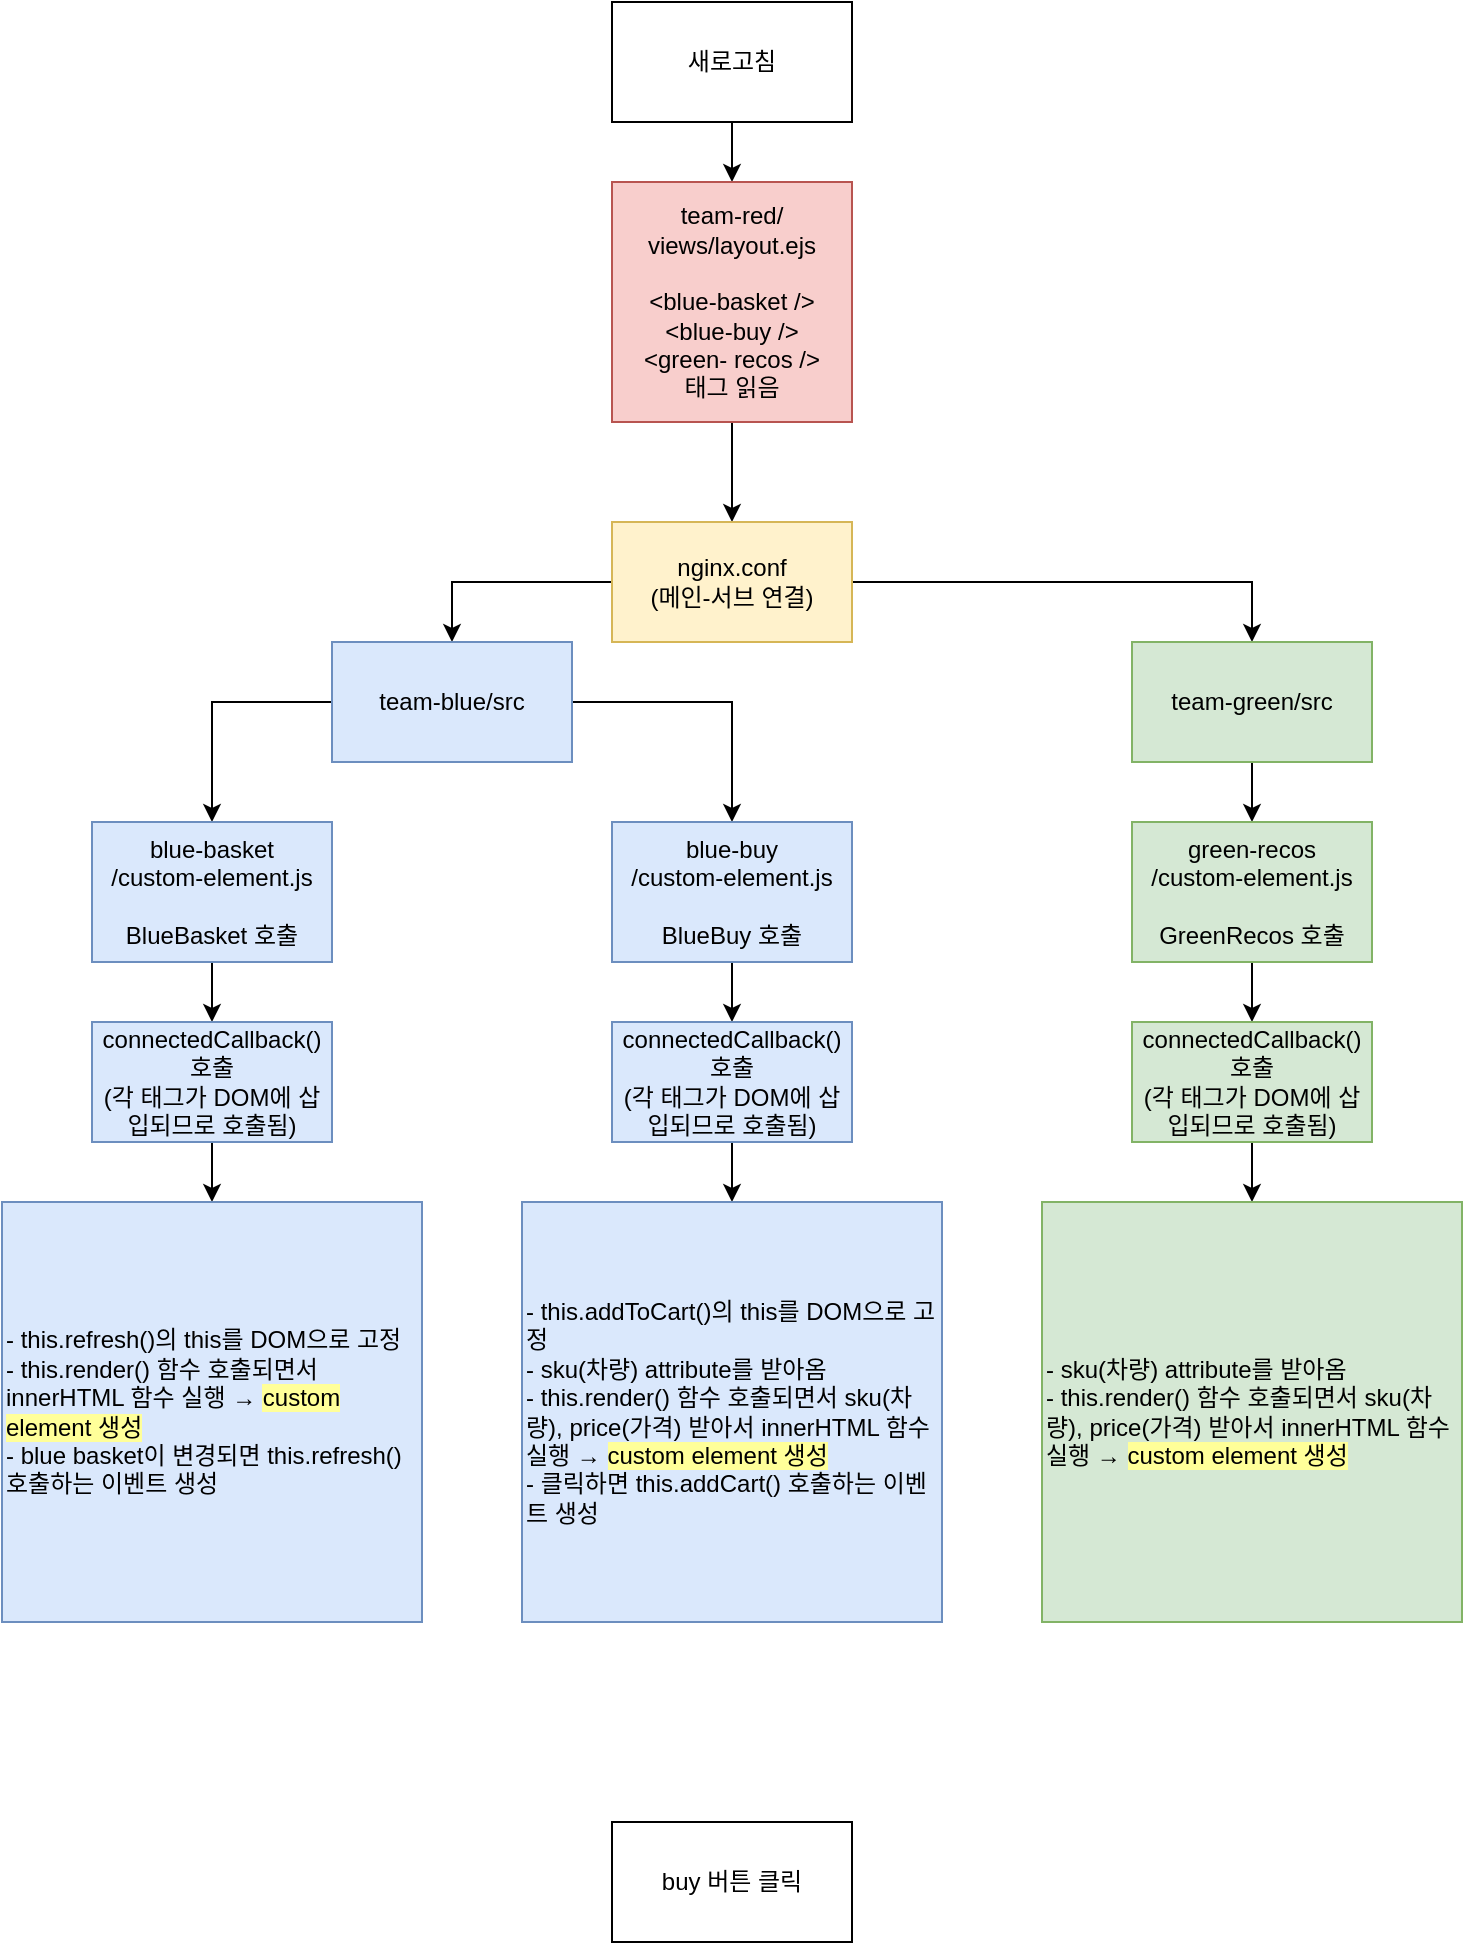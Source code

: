 <mxfile version="14.3.2" type="github">
  <diagram id="ZukU1SbaKjAr5W_pFtFP" name="Page-1">
    <mxGraphModel dx="1038" dy="548" grid="1" gridSize="10" guides="1" tooltips="1" connect="1" arrows="1" fold="1" page="1" pageScale="1" pageWidth="827" pageHeight="3000" math="0" shadow="0">
      <root>
        <mxCell id="0" />
        <mxCell id="1" parent="0" />
        <mxCell id="IQAFBlpfC4yMkr3Lsfib-3" value="" style="edgeStyle=orthogonalEdgeStyle;rounded=0;orthogonalLoop=1;jettySize=auto;html=1;" parent="1" source="IQAFBlpfC4yMkr3Lsfib-1" target="IQAFBlpfC4yMkr3Lsfib-2" edge="1">
          <mxGeometry relative="1" as="geometry" />
        </mxCell>
        <mxCell id="IQAFBlpfC4yMkr3Lsfib-1" value="새로고침" style="rounded=0;whiteSpace=wrap;html=1;" parent="1" vertex="1">
          <mxGeometry x="340" y="10" width="120" height="60" as="geometry" />
        </mxCell>
        <mxCell id="IQAFBlpfC4yMkr3Lsfib-22" style="edgeStyle=orthogonalEdgeStyle;rounded=0;orthogonalLoop=1;jettySize=auto;html=1;entryX=0.5;entryY=0;entryDx=0;entryDy=0;" parent="1" source="IQAFBlpfC4yMkr3Lsfib-2" target="IQAFBlpfC4yMkr3Lsfib-21" edge="1">
          <mxGeometry relative="1" as="geometry" />
        </mxCell>
        <mxCell id="IQAFBlpfC4yMkr3Lsfib-2" value="team-red/&lt;br&gt;views/layout.ejs&lt;br&gt;&lt;br&gt;&amp;lt;blue-basket /&amp;gt;&lt;br&gt;&amp;lt;blue-buy /&amp;gt;&lt;br&gt;&amp;lt;green- recos /&amp;gt;&lt;br&gt;태그 읽음" style="rounded=0;whiteSpace=wrap;html=1;fillColor=#f8cecc;strokeColor=#b85450;" parent="1" vertex="1">
          <mxGeometry x="340" y="100" width="120" height="120" as="geometry" />
        </mxCell>
        <mxCell id="IQAFBlpfC4yMkr3Lsfib-37" style="edgeStyle=orthogonalEdgeStyle;rounded=0;orthogonalLoop=1;jettySize=auto;html=1;entryX=0.5;entryY=0;entryDx=0;entryDy=0;" parent="1" source="IQAFBlpfC4yMkr3Lsfib-21" target="IQAFBlpfC4yMkr3Lsfib-35" edge="1">
          <mxGeometry relative="1" as="geometry" />
        </mxCell>
        <mxCell id="IQAFBlpfC4yMkr3Lsfib-38" style="edgeStyle=orthogonalEdgeStyle;rounded=0;orthogonalLoop=1;jettySize=auto;html=1;entryX=0.5;entryY=0;entryDx=0;entryDy=0;" parent="1" source="IQAFBlpfC4yMkr3Lsfib-21" target="IQAFBlpfC4yMkr3Lsfib-36" edge="1">
          <mxGeometry relative="1" as="geometry" />
        </mxCell>
        <mxCell id="IQAFBlpfC4yMkr3Lsfib-21" value="nginx.conf&lt;br&gt;(메인-서브 연결)" style="rounded=0;whiteSpace=wrap;html=1;fillColor=#fff2cc;strokeColor=#d6b656;" parent="1" vertex="1">
          <mxGeometry x="340" y="270" width="120" height="60" as="geometry" />
        </mxCell>
        <mxCell id="fuwau5JHkV_2eJnPcMVu-4" style="edgeStyle=orthogonalEdgeStyle;rounded=0;orthogonalLoop=1;jettySize=auto;html=1;exitX=0;exitY=0.5;exitDx=0;exitDy=0;" parent="1" source="IQAFBlpfC4yMkr3Lsfib-35" target="fuwau5JHkV_2eJnPcMVu-1" edge="1">
          <mxGeometry relative="1" as="geometry" />
        </mxCell>
        <mxCell id="fuwau5JHkV_2eJnPcMVu-5" style="edgeStyle=orthogonalEdgeStyle;rounded=0;orthogonalLoop=1;jettySize=auto;html=1;" parent="1" source="IQAFBlpfC4yMkr3Lsfib-35" target="fuwau5JHkV_2eJnPcMVu-2" edge="1">
          <mxGeometry relative="1" as="geometry" />
        </mxCell>
        <mxCell id="IQAFBlpfC4yMkr3Lsfib-35" value="team-blue/src" style="rounded=0;whiteSpace=wrap;html=1;fillColor=#dae8fc;strokeColor=#6c8ebf;" parent="1" vertex="1">
          <mxGeometry x="200" y="330" width="120" height="60" as="geometry" />
        </mxCell>
        <mxCell id="fuwau5JHkV_2eJnPcMVu-7" style="edgeStyle=orthogonalEdgeStyle;rounded=0;orthogonalLoop=1;jettySize=auto;html=1;entryX=0.5;entryY=0;entryDx=0;entryDy=0;" parent="1" source="IQAFBlpfC4yMkr3Lsfib-36" target="fuwau5JHkV_2eJnPcMVu-6" edge="1">
          <mxGeometry relative="1" as="geometry" />
        </mxCell>
        <mxCell id="IQAFBlpfC4yMkr3Lsfib-36" value="team-green/src" style="rounded=0;whiteSpace=wrap;html=1;fillColor=#d5e8d4;strokeColor=#82b366;" parent="1" vertex="1">
          <mxGeometry x="600" y="330" width="120" height="60" as="geometry" />
        </mxCell>
        <mxCell id="fuwau5JHkV_2eJnPcMVu-8" style="edgeStyle=orthogonalEdgeStyle;rounded=0;orthogonalLoop=1;jettySize=auto;html=1;" parent="1" source="fuwau5JHkV_2eJnPcMVu-1" target="fuwau5JHkV_2eJnPcMVu-9" edge="1">
          <mxGeometry relative="1" as="geometry">
            <mxPoint x="140" y="530" as="targetPoint" />
          </mxGeometry>
        </mxCell>
        <mxCell id="fuwau5JHkV_2eJnPcMVu-1" value="blue-basket&lt;br&gt;/custom-element.js&lt;br&gt;&lt;br&gt;BlueBasket 호출" style="rounded=0;whiteSpace=wrap;html=1;fillColor=#dae8fc;strokeColor=#6c8ebf;" parent="1" vertex="1">
          <mxGeometry x="80" y="420" width="120" height="70" as="geometry" />
        </mxCell>
        <mxCell id="fuwau5JHkV_2eJnPcMVu-12" style="edgeStyle=orthogonalEdgeStyle;rounded=0;orthogonalLoop=1;jettySize=auto;html=1;exitX=0.5;exitY=1;exitDx=0;exitDy=0;entryX=0.5;entryY=0;entryDx=0;entryDy=0;" parent="1" source="fuwau5JHkV_2eJnPcMVu-2" target="fuwau5JHkV_2eJnPcMVu-10" edge="1">
          <mxGeometry relative="1" as="geometry" />
        </mxCell>
        <mxCell id="fuwau5JHkV_2eJnPcMVu-2" value="blue-buy&lt;br&gt;/custom-element.js&lt;br&gt;&lt;br&gt;BlueBuy 호출" style="rounded=0;whiteSpace=wrap;html=1;fillColor=#dae8fc;strokeColor=#6c8ebf;" parent="1" vertex="1">
          <mxGeometry x="340" y="420" width="120" height="70" as="geometry" />
        </mxCell>
        <mxCell id="fuwau5JHkV_2eJnPcMVu-13" style="edgeStyle=orthogonalEdgeStyle;rounded=0;orthogonalLoop=1;jettySize=auto;html=1;exitX=0.5;exitY=1;exitDx=0;exitDy=0;entryX=0.5;entryY=0;entryDx=0;entryDy=0;" parent="1" source="fuwau5JHkV_2eJnPcMVu-6" target="fuwau5JHkV_2eJnPcMVu-11" edge="1">
          <mxGeometry relative="1" as="geometry" />
        </mxCell>
        <mxCell id="fuwau5JHkV_2eJnPcMVu-6" value="green-recos&lt;br&gt;/custom-element.js&lt;br&gt;&lt;br&gt;GreenRecos 호출" style="rounded=0;whiteSpace=wrap;html=1;fillColor=#d5e8d4;strokeColor=#82b366;" parent="1" vertex="1">
          <mxGeometry x="600" y="420" width="120" height="70" as="geometry" />
        </mxCell>
        <mxCell id="fuwau5JHkV_2eJnPcMVu-16" style="edgeStyle=orthogonalEdgeStyle;rounded=0;orthogonalLoop=1;jettySize=auto;html=1;entryX=0.5;entryY=0;entryDx=0;entryDy=0;" parent="1" source="fuwau5JHkV_2eJnPcMVu-9" target="fuwau5JHkV_2eJnPcMVu-14" edge="1">
          <mxGeometry relative="1" as="geometry" />
        </mxCell>
        <mxCell id="fuwau5JHkV_2eJnPcMVu-9" value="connectedCallback()&lt;br&gt;호출&lt;br&gt;(각 태그가 DOM에 삽입되므로 호출됨)" style="rounded=0;whiteSpace=wrap;html=1;fillColor=#dae8fc;strokeColor=#6c8ebf;" parent="1" vertex="1">
          <mxGeometry x="80" y="520" width="120" height="60" as="geometry" />
        </mxCell>
        <mxCell id="fuwau5JHkV_2eJnPcMVu-18" style="edgeStyle=orthogonalEdgeStyle;rounded=0;orthogonalLoop=1;jettySize=auto;html=1;exitX=0.5;exitY=1;exitDx=0;exitDy=0;entryX=0.5;entryY=0;entryDx=0;entryDy=0;" parent="1" source="fuwau5JHkV_2eJnPcMVu-10" target="fuwau5JHkV_2eJnPcMVu-17" edge="1">
          <mxGeometry relative="1" as="geometry" />
        </mxCell>
        <mxCell id="fuwau5JHkV_2eJnPcMVu-10" value="connectedCallback()&lt;br&gt;호출&lt;br&gt;(각 태그가 DOM에 삽입되므로 호출됨)" style="rounded=0;whiteSpace=wrap;html=1;fillColor=#dae8fc;strokeColor=#6c8ebf;" parent="1" vertex="1">
          <mxGeometry x="340" y="520" width="120" height="60" as="geometry" />
        </mxCell>
        <mxCell id="i94N0pavKDX1gP9IEu01-2" style="edgeStyle=orthogonalEdgeStyle;rounded=0;orthogonalLoop=1;jettySize=auto;html=1;entryX=0.5;entryY=0;entryDx=0;entryDy=0;" edge="1" parent="1" source="fuwau5JHkV_2eJnPcMVu-11" target="i94N0pavKDX1gP9IEu01-1">
          <mxGeometry relative="1" as="geometry" />
        </mxCell>
        <mxCell id="fuwau5JHkV_2eJnPcMVu-11" value="connectedCallback()&lt;br&gt;호출&lt;br&gt;(각 태그가 DOM에 삽입되므로 호출됨)" style="rounded=0;whiteSpace=wrap;html=1;fillColor=#d5e8d4;strokeColor=#82b366;" parent="1" vertex="1">
          <mxGeometry x="600" y="520" width="120" height="60" as="geometry" />
        </mxCell>
        <mxCell id="fuwau5JHkV_2eJnPcMVu-14" value="- this.refresh()의 this를 DOM으로 고정&lt;br&gt;- this.render() 함수 호출되면서 innerHTML 함수 실행 → &lt;span style=&quot;background-color: rgb(255 , 255 , 153)&quot;&gt;custom element 생성&lt;/span&gt;&lt;br&gt;- blue basket이 변경되면 this.refresh() 호출하는 이벤트 생성" style="rounded=0;whiteSpace=wrap;html=1;fillColor=#dae8fc;strokeColor=#6c8ebf;align=left;" parent="1" vertex="1">
          <mxGeometry x="35" y="610" width="210" height="210" as="geometry" />
        </mxCell>
        <mxCell id="fuwau5JHkV_2eJnPcMVu-17" value="- this.addToCart()의 this를 DOM으로 고정&lt;br&gt;- sku(차량) attribute를 받아옴&lt;br&gt;- this.render() 함수 호출되면서 sku(차량), price(가격) 받아서 innerHTML 함수 실행 →&amp;nbsp;&lt;span style=&quot;background-color: rgb(255 , 255 , 153)&quot;&gt;custom element 생성&lt;/span&gt;&lt;br&gt;- 클릭하면 this.addCart() 호출하는 이벤트 생성" style="rounded=0;whiteSpace=wrap;html=1;fillColor=#dae8fc;strokeColor=#6c8ebf;align=left;" parent="1" vertex="1">
          <mxGeometry x="295" y="610" width="210" height="210" as="geometry" />
        </mxCell>
        <mxCell id="i94N0pavKDX1gP9IEu01-1" value="- sku(차량) attribute를 받아옴&lt;br&gt;- this.render() 함수 호출되면서 sku(차량), price(가격) 받아서 innerHTML 함수 실행 →&amp;nbsp;&lt;span style=&quot;background-color: rgb(255 , 255 , 153)&quot;&gt;custom element 생성&lt;/span&gt;" style="rounded=0;whiteSpace=wrap;html=1;fillColor=#d5e8d4;strokeColor=#82b366;align=left;" vertex="1" parent="1">
          <mxGeometry x="555" y="610" width="210" height="210" as="geometry" />
        </mxCell>
        <mxCell id="i94N0pavKDX1gP9IEu01-4" value="buy 버튼 클릭" style="rounded=0;whiteSpace=wrap;html=1;" vertex="1" parent="1">
          <mxGeometry x="340" y="920" width="120" height="60" as="geometry" />
        </mxCell>
      </root>
    </mxGraphModel>
  </diagram>
</mxfile>
